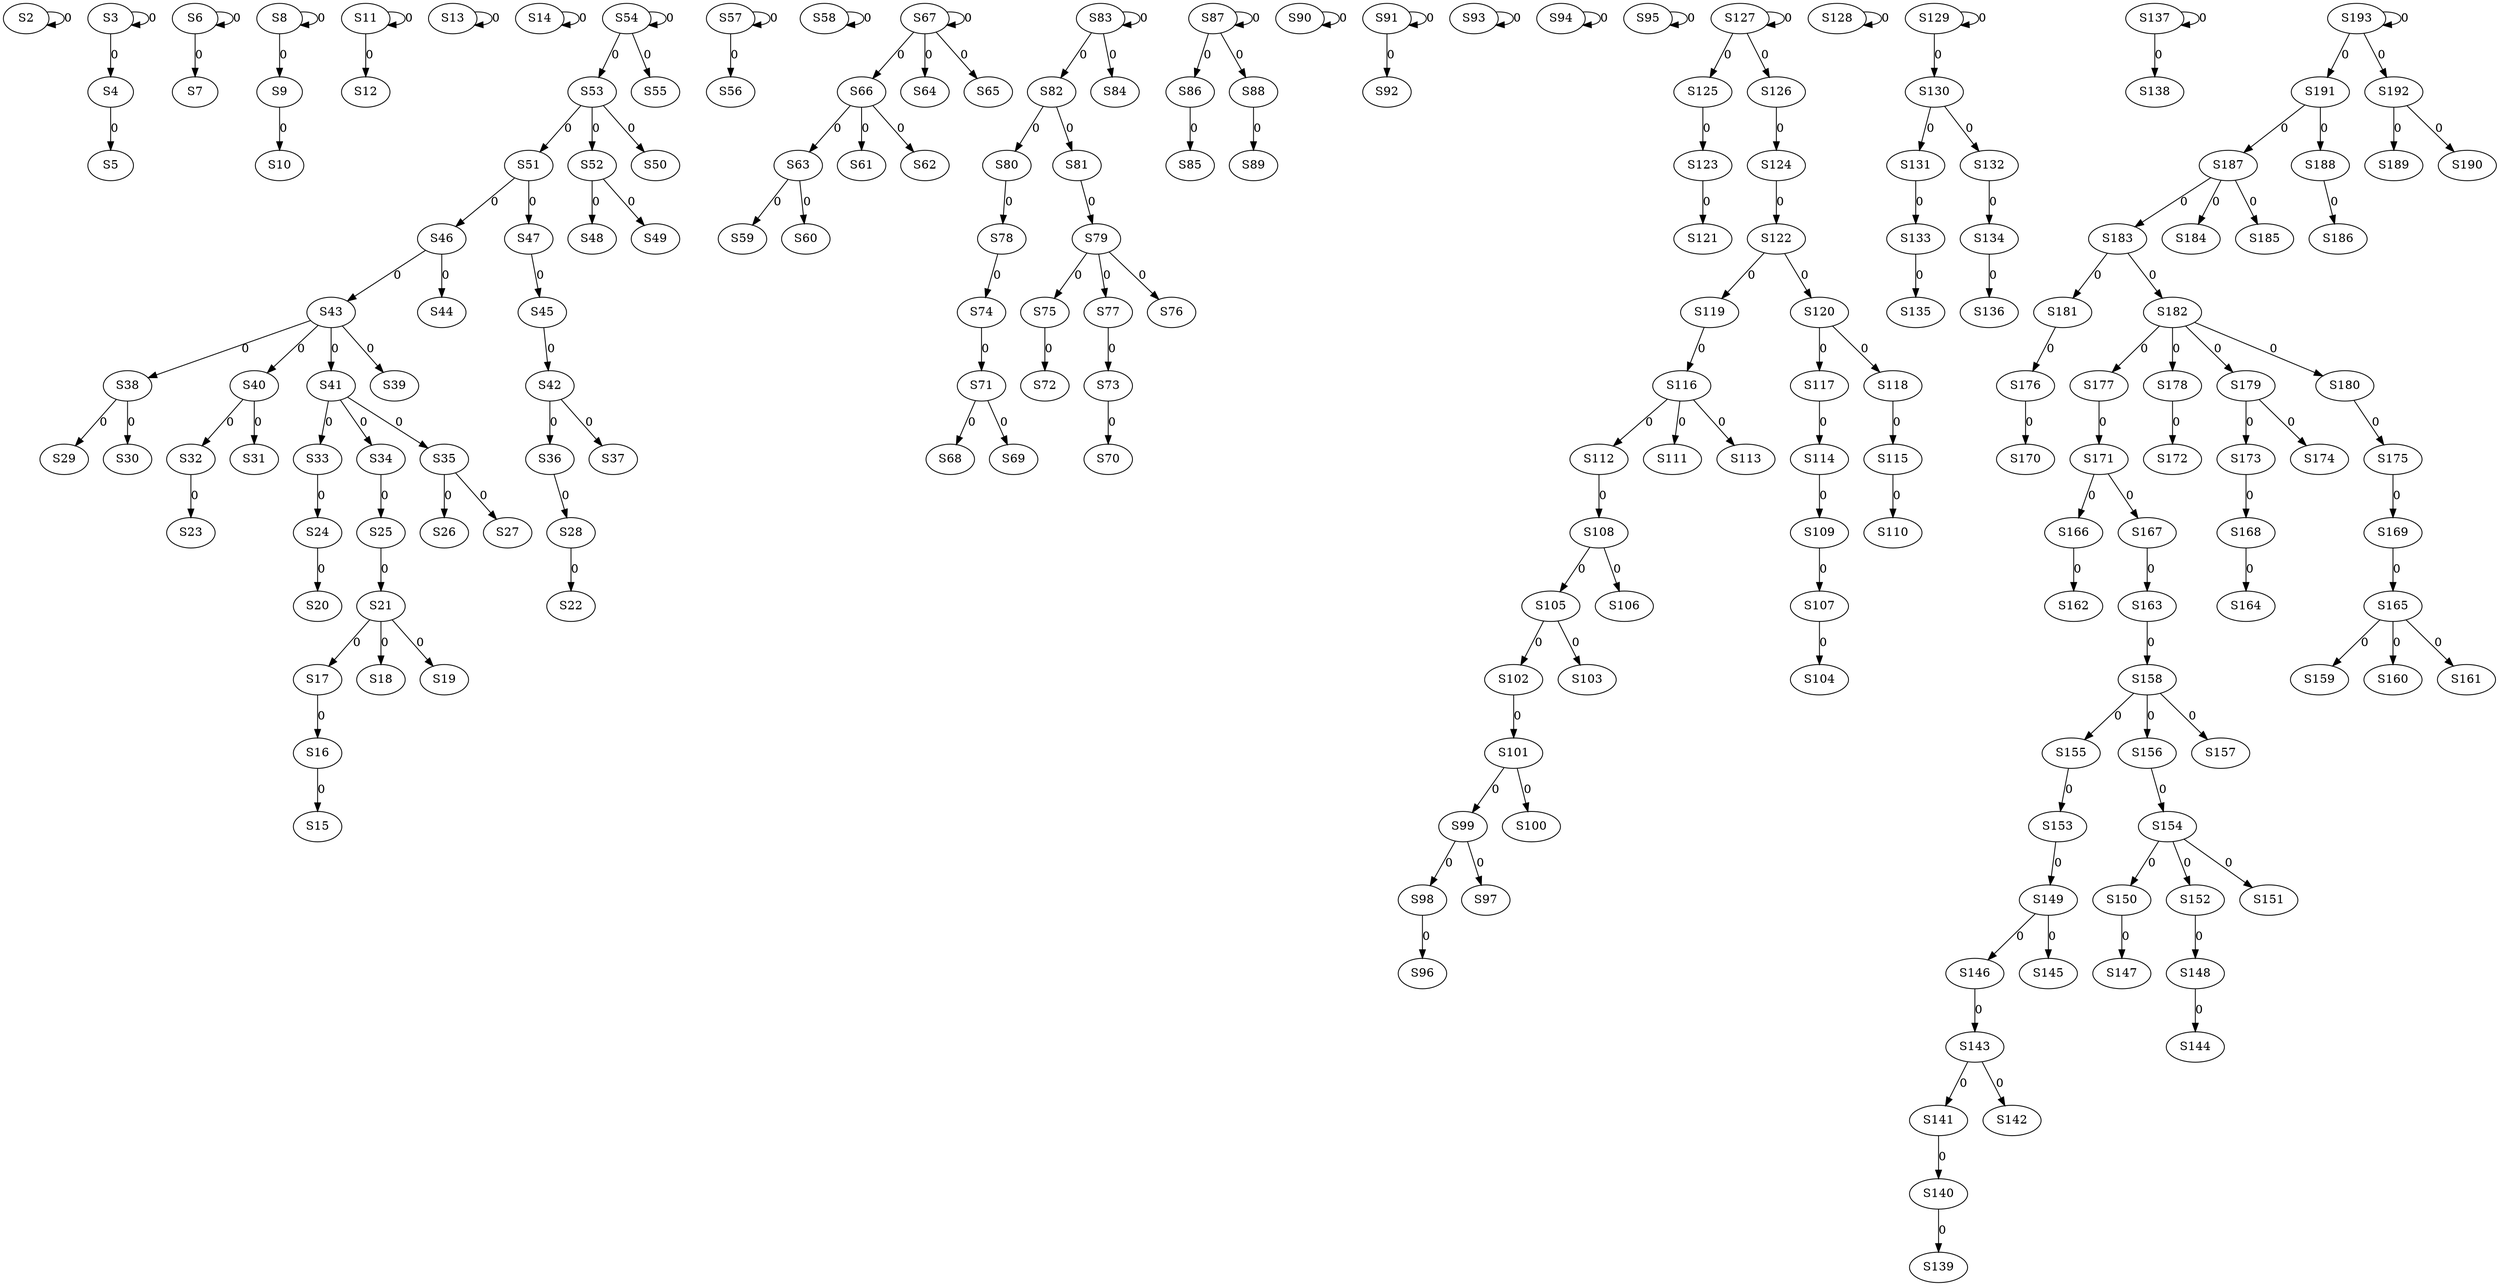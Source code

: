 strict digraph {
	S2 -> S2 [ label = 0 ];
	S3 -> S3 [ label = 0 ];
	S3 -> S4 [ label = 0 ];
	S4 -> S5 [ label = 0 ];
	S6 -> S6 [ label = 0 ];
	S6 -> S7 [ label = 0 ];
	S8 -> S8 [ label = 0 ];
	S8 -> S9 [ label = 0 ];
	S9 -> S10 [ label = 0 ];
	S11 -> S11 [ label = 0 ];
	S11 -> S12 [ label = 0 ];
	S13 -> S13 [ label = 0 ];
	S14 -> S14 [ label = 0 ];
	S16 -> S15 [ label = 0 ];
	S17 -> S16 [ label = 0 ];
	S21 -> S17 [ label = 0 ];
	S21 -> S18 [ label = 0 ];
	S21 -> S19 [ label = 0 ];
	S24 -> S20 [ label = 0 ];
	S25 -> S21 [ label = 0 ];
	S28 -> S22 [ label = 0 ];
	S32 -> S23 [ label = 0 ];
	S33 -> S24 [ label = 0 ];
	S34 -> S25 [ label = 0 ];
	S35 -> S26 [ label = 0 ];
	S35 -> S27 [ label = 0 ];
	S36 -> S28 [ label = 0 ];
	S38 -> S29 [ label = 0 ];
	S38 -> S30 [ label = 0 ];
	S40 -> S31 [ label = 0 ];
	S40 -> S32 [ label = 0 ];
	S41 -> S33 [ label = 0 ];
	S41 -> S34 [ label = 0 ];
	S41 -> S35 [ label = 0 ];
	S42 -> S36 [ label = 0 ];
	S42 -> S37 [ label = 0 ];
	S43 -> S38 [ label = 0 ];
	S43 -> S39 [ label = 0 ];
	S43 -> S40 [ label = 0 ];
	S43 -> S41 [ label = 0 ];
	S45 -> S42 [ label = 0 ];
	S46 -> S43 [ label = 0 ];
	S46 -> S44 [ label = 0 ];
	S47 -> S45 [ label = 0 ];
	S51 -> S46 [ label = 0 ];
	S51 -> S47 [ label = 0 ];
	S52 -> S48 [ label = 0 ];
	S52 -> S49 [ label = 0 ];
	S53 -> S50 [ label = 0 ];
	S53 -> S51 [ label = 0 ];
	S53 -> S52 [ label = 0 ];
	S54 -> S53 [ label = 0 ];
	S54 -> S54 [ label = 0 ];
	S54 -> S55 [ label = 0 ];
	S57 -> S56 [ label = 0 ];
	S57 -> S57 [ label = 0 ];
	S58 -> S58 [ label = 0 ];
	S63 -> S59 [ label = 0 ];
	S63 -> S60 [ label = 0 ];
	S66 -> S61 [ label = 0 ];
	S66 -> S62 [ label = 0 ];
	S66 -> S63 [ label = 0 ];
	S67 -> S64 [ label = 0 ];
	S67 -> S65 [ label = 0 ];
	S67 -> S66 [ label = 0 ];
	S67 -> S67 [ label = 0 ];
	S71 -> S68 [ label = 0 ];
	S71 -> S69 [ label = 0 ];
	S73 -> S70 [ label = 0 ];
	S74 -> S71 [ label = 0 ];
	S75 -> S72 [ label = 0 ];
	S77 -> S73 [ label = 0 ];
	S78 -> S74 [ label = 0 ];
	S79 -> S75 [ label = 0 ];
	S79 -> S76 [ label = 0 ];
	S79 -> S77 [ label = 0 ];
	S80 -> S78 [ label = 0 ];
	S81 -> S79 [ label = 0 ];
	S82 -> S80 [ label = 0 ];
	S82 -> S81 [ label = 0 ];
	S83 -> S82 [ label = 0 ];
	S83 -> S83 [ label = 0 ];
	S83 -> S84 [ label = 0 ];
	S86 -> S85 [ label = 0 ];
	S87 -> S86 [ label = 0 ];
	S87 -> S87 [ label = 0 ];
	S87 -> S88 [ label = 0 ];
	S88 -> S89 [ label = 0 ];
	S90 -> S90 [ label = 0 ];
	S91 -> S91 [ label = 0 ];
	S91 -> S92 [ label = 0 ];
	S93 -> S93 [ label = 0 ];
	S94 -> S94 [ label = 0 ];
	S95 -> S95 [ label = 0 ];
	S98 -> S96 [ label = 0 ];
	S99 -> S97 [ label = 0 ];
	S99 -> S98 [ label = 0 ];
	S101 -> S99 [ label = 0 ];
	S101 -> S100 [ label = 0 ];
	S102 -> S101 [ label = 0 ];
	S105 -> S102 [ label = 0 ];
	S105 -> S103 [ label = 0 ];
	S107 -> S104 [ label = 0 ];
	S108 -> S105 [ label = 0 ];
	S108 -> S106 [ label = 0 ];
	S109 -> S107 [ label = 0 ];
	S112 -> S108 [ label = 0 ];
	S114 -> S109 [ label = 0 ];
	S115 -> S110 [ label = 0 ];
	S116 -> S111 [ label = 0 ];
	S116 -> S112 [ label = 0 ];
	S116 -> S113 [ label = 0 ];
	S117 -> S114 [ label = 0 ];
	S118 -> S115 [ label = 0 ];
	S119 -> S116 [ label = 0 ];
	S120 -> S117 [ label = 0 ];
	S120 -> S118 [ label = 0 ];
	S122 -> S119 [ label = 0 ];
	S122 -> S120 [ label = 0 ];
	S123 -> S121 [ label = 0 ];
	S124 -> S122 [ label = 0 ];
	S125 -> S123 [ label = 0 ];
	S126 -> S124 [ label = 0 ];
	S127 -> S125 [ label = 0 ];
	S127 -> S126 [ label = 0 ];
	S127 -> S127 [ label = 0 ];
	S128 -> S128 [ label = 0 ];
	S129 -> S129 [ label = 0 ];
	S129 -> S130 [ label = 0 ];
	S130 -> S131 [ label = 0 ];
	S130 -> S132 [ label = 0 ];
	S131 -> S133 [ label = 0 ];
	S132 -> S134 [ label = 0 ];
	S133 -> S135 [ label = 0 ];
	S134 -> S136 [ label = 0 ];
	S137 -> S137 [ label = 0 ];
	S137 -> S138 [ label = 0 ];
	S140 -> S139 [ label = 0 ];
	S141 -> S140 [ label = 0 ];
	S143 -> S141 [ label = 0 ];
	S143 -> S142 [ label = 0 ];
	S146 -> S143 [ label = 0 ];
	S148 -> S144 [ label = 0 ];
	S149 -> S145 [ label = 0 ];
	S149 -> S146 [ label = 0 ];
	S150 -> S147 [ label = 0 ];
	S152 -> S148 [ label = 0 ];
	S153 -> S149 [ label = 0 ];
	S154 -> S150 [ label = 0 ];
	S154 -> S151 [ label = 0 ];
	S154 -> S152 [ label = 0 ];
	S155 -> S153 [ label = 0 ];
	S156 -> S154 [ label = 0 ];
	S158 -> S155 [ label = 0 ];
	S158 -> S156 [ label = 0 ];
	S158 -> S157 [ label = 0 ];
	S163 -> S158 [ label = 0 ];
	S165 -> S159 [ label = 0 ];
	S165 -> S160 [ label = 0 ];
	S165 -> S161 [ label = 0 ];
	S166 -> S162 [ label = 0 ];
	S167 -> S163 [ label = 0 ];
	S168 -> S164 [ label = 0 ];
	S169 -> S165 [ label = 0 ];
	S171 -> S166 [ label = 0 ];
	S171 -> S167 [ label = 0 ];
	S173 -> S168 [ label = 0 ];
	S175 -> S169 [ label = 0 ];
	S176 -> S170 [ label = 0 ];
	S177 -> S171 [ label = 0 ];
	S178 -> S172 [ label = 0 ];
	S179 -> S173 [ label = 0 ];
	S179 -> S174 [ label = 0 ];
	S180 -> S175 [ label = 0 ];
	S181 -> S176 [ label = 0 ];
	S182 -> S177 [ label = 0 ];
	S182 -> S178 [ label = 0 ];
	S182 -> S179 [ label = 0 ];
	S182 -> S180 [ label = 0 ];
	S183 -> S181 [ label = 0 ];
	S183 -> S182 [ label = 0 ];
	S187 -> S183 [ label = 0 ];
	S187 -> S184 [ label = 0 ];
	S187 -> S185 [ label = 0 ];
	S188 -> S186 [ label = 0 ];
	S191 -> S187 [ label = 0 ];
	S191 -> S188 [ label = 0 ];
	S192 -> S189 [ label = 0 ];
	S192 -> S190 [ label = 0 ];
	S193 -> S191 [ label = 0 ];
	S193 -> S192 [ label = 0 ];
	S193 -> S193 [ label = 0 ];
}
